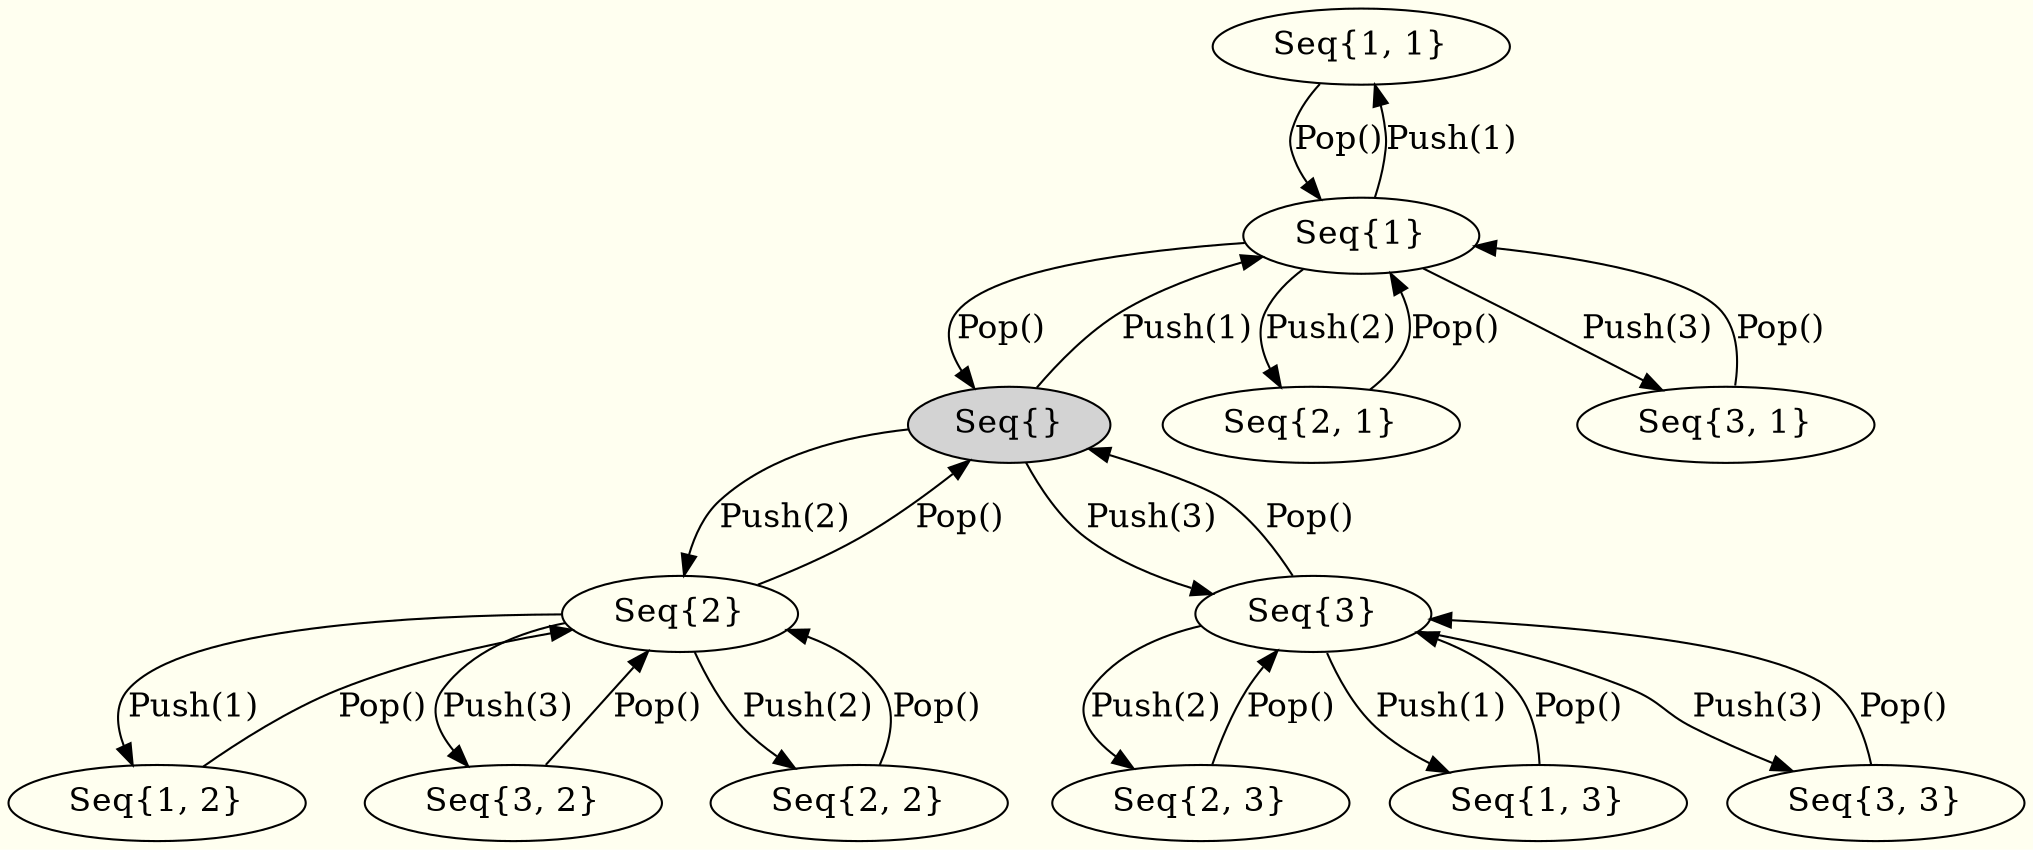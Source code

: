 digraph "" {
graph [
rankdir=TB
color="#000000ff"
bgcolor="#fffff0ff"
fontcolor="#000000ff"
fontsize=16
]
node [fontcolor="#000000ff",fontsize=16,color="#000000ff",shape=ellipse,label="\N"]
edge [color="#000000ff",fontcolor="#000000ff",fontsize=16]
//nodes
"10"[fontcolor="#000000ff",fontsize=16,color="#000000ff",shape=ellipse,label="Seq{1, 1}"]
"3"[fontcolor="#000000ff",fontsize=16,color="#000000ff",shape=ellipse,label="Seq{2}"]
"0"[style="filled",style="filled",fontcolor="#000000ff",fontsize=16,color="#000000ff",shape=ellipse,label="Seq{}",fillcolor="#d3d3d3ff"]
"1"[fontcolor="#000000ff",fontsize=16,color="#000000ff",shape=ellipse,label="Seq{1}"]
"6"[fontcolor="#000000ff",fontsize=16,color="#000000ff",shape=ellipse,label="Seq{1, 2}"]
"7"[fontcolor="#000000ff",fontsize=16,color="#000000ff",shape=ellipse,label="Seq{2, 3}"]
"4"[fontcolor="#000000ff",fontsize=16,color="#000000ff",shape=ellipse,label="Seq{3, 2}"]
"5"[fontcolor="#000000ff",fontsize=16,color="#000000ff",shape=ellipse,label="Seq{2, 2}"]
"2"[fontcolor="#000000ff",fontsize=16,color="#000000ff",shape=ellipse,label="Seq{3}"]
"8"[fontcolor="#000000ff",fontsize=16,color="#000000ff",shape=ellipse,label="Seq{1, 3}"]
"9"[fontcolor="#000000ff",fontsize=16,color="#000000ff",shape=ellipse,label="Seq{3, 3}"]
"12"[fontcolor="#000000ff",fontsize=16,color="#000000ff",shape=ellipse,label="Seq{2, 1}"]
"11"[fontcolor="#000000ff",fontsize=16,color="#000000ff",shape=ellipse,label="Seq{3, 1}"]
"10" -> "1"[label="Pop()",color="#000000ff",fontcolor="#000000ff",fontsize=16,id="23"]
"11" -> "1"[label="Pop()",color="#000000ff",fontcolor="#000000ff",fontsize=16,id="22"]
"12" -> "1"[label="Pop()",color="#000000ff",fontcolor="#000000ff",fontsize=16,id="21"]
"1" -> "12"[label="Push(2)",color="#000000ff",fontcolor="#000000ff",fontsize=16,id="20"]
"1" -> "11"[label="Push(3)",color="#000000ff",fontcolor="#000000ff",fontsize=16,id="19"]
"1" -> "10"[label="Push(1)",color="#000000ff",fontcolor="#000000ff",fontsize=16,id="18"]
"1" -> "0"[label="Pop()",color="#000000ff",fontcolor="#000000ff",fontsize=16,id="17"]
"7" -> "2"[label="Pop()",color="#000000ff",fontcolor="#000000ff",fontsize=16,id="16"]
"8" -> "2"[label="Pop()",color="#000000ff",fontcolor="#000000ff",fontsize=16,id="15"]
"9" -> "2"[label="Pop()",color="#000000ff",fontcolor="#000000ff",fontsize=16,id="14"]
"2" -> "9"[label="Push(3)",color="#000000ff",fontcolor="#000000ff",fontsize=16,id="13"]
"2" -> "8"[label="Push(1)",color="#000000ff",fontcolor="#000000ff",fontsize=16,id="12"]
"2" -> "7"[label="Push(2)",color="#000000ff",fontcolor="#000000ff",fontsize=16,id="11"]
"2" -> "0"[label="Pop()",color="#000000ff",fontcolor="#000000ff",fontsize=16,id="10"]
"4" -> "3"[label="Pop()",color="#000000ff",fontcolor="#000000ff",fontsize=16,id="9"]
"5" -> "3"[label="Pop()",color="#000000ff",fontcolor="#000000ff",fontsize=16,id="8"]
"6" -> "3"[label="Pop()",color="#000000ff",fontcolor="#000000ff",fontsize=16,id="7"]
"3" -> "0"[label="Pop()",color="#000000ff",fontcolor="#000000ff",fontsize=16,id="6"]
"3" -> "6"[label="Push(1)",color="#000000ff",fontcolor="#000000ff",fontsize=16,id="5"]
"3" -> "5"[label="Push(2)",color="#000000ff",fontcolor="#000000ff",fontsize=16,id="4"]
"3" -> "4"[label="Push(3)",color="#000000ff",fontcolor="#000000ff",fontsize=16,id="3"]
"0" -> "3"[label="Push(2)",color="#000000ff",fontcolor="#000000ff",fontsize=16,id="2"]
"0" -> "2"[label="Push(3)",color="#000000ff",fontcolor="#000000ff",fontsize=16,id="1"]
"0" -> "1"[label="Push(1)",color="#000000ff",fontcolor="#000000ff",fontsize=16,id="0"]
}
